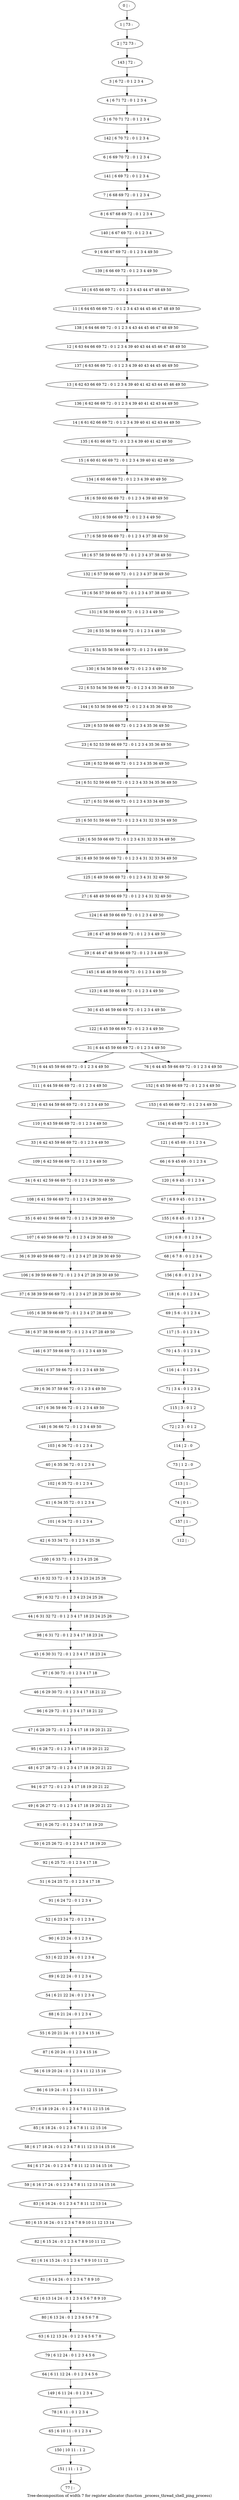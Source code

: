 digraph G {
graph [label="Tree-decomposition of width 7 for register allocator (function _process_thread_shell_ping_process)"]
0[label="0 | : "];
1[label="1 | 73 : "];
2[label="2 | 72 73 : "];
3[label="3 | 6 72 : 0 1 2 3 4 "];
4[label="4 | 6 71 72 : 0 1 2 3 4 "];
5[label="5 | 6 70 71 72 : 0 1 2 3 4 "];
6[label="6 | 6 69 70 72 : 0 1 2 3 4 "];
7[label="7 | 6 68 69 72 : 0 1 2 3 4 "];
8[label="8 | 6 67 68 69 72 : 0 1 2 3 4 "];
9[label="9 | 6 66 67 69 72 : 0 1 2 3 4 49 50 "];
10[label="10 | 6 65 66 69 72 : 0 1 2 3 4 43 44 47 48 49 50 "];
11[label="11 | 6 64 65 66 69 72 : 0 1 2 3 4 43 44 45 46 47 48 49 50 "];
12[label="12 | 6 63 64 66 69 72 : 0 1 2 3 4 39 40 43 44 45 46 47 48 49 50 "];
13[label="13 | 6 62 63 66 69 72 : 0 1 2 3 4 39 40 41 42 43 44 45 46 49 50 "];
14[label="14 | 6 61 62 66 69 72 : 0 1 2 3 4 39 40 41 42 43 44 49 50 "];
15[label="15 | 6 60 61 66 69 72 : 0 1 2 3 4 39 40 41 42 49 50 "];
16[label="16 | 6 59 60 66 69 72 : 0 1 2 3 4 39 40 49 50 "];
17[label="17 | 6 58 59 66 69 72 : 0 1 2 3 4 37 38 49 50 "];
18[label="18 | 6 57 58 59 66 69 72 : 0 1 2 3 4 37 38 49 50 "];
19[label="19 | 6 56 57 59 66 69 72 : 0 1 2 3 4 37 38 49 50 "];
20[label="20 | 6 55 56 59 66 69 72 : 0 1 2 3 4 49 50 "];
21[label="21 | 6 54 55 56 59 66 69 72 : 0 1 2 3 4 49 50 "];
22[label="22 | 6 53 54 56 59 66 69 72 : 0 1 2 3 4 35 36 49 50 "];
23[label="23 | 6 52 53 59 66 69 72 : 0 1 2 3 4 35 36 49 50 "];
24[label="24 | 6 51 52 59 66 69 72 : 0 1 2 3 4 33 34 35 36 49 50 "];
25[label="25 | 6 50 51 59 66 69 72 : 0 1 2 3 4 31 32 33 34 49 50 "];
26[label="26 | 6 49 50 59 66 69 72 : 0 1 2 3 4 31 32 33 34 49 50 "];
27[label="27 | 6 48 49 59 66 69 72 : 0 1 2 3 4 31 32 49 50 "];
28[label="28 | 6 47 48 59 66 69 72 : 0 1 2 3 4 49 50 "];
29[label="29 | 6 46 47 48 59 66 69 72 : 0 1 2 3 4 49 50 "];
30[label="30 | 6 45 46 59 66 69 72 : 0 1 2 3 4 49 50 "];
31[label="31 | 6 44 45 59 66 69 72 : 0 1 2 3 4 49 50 "];
32[label="32 | 6 43 44 59 66 69 72 : 0 1 2 3 4 49 50 "];
33[label="33 | 6 42 43 59 66 69 72 : 0 1 2 3 4 49 50 "];
34[label="34 | 6 41 42 59 66 69 72 : 0 1 2 3 4 29 30 49 50 "];
35[label="35 | 6 40 41 59 66 69 72 : 0 1 2 3 4 29 30 49 50 "];
36[label="36 | 6 39 40 59 66 69 72 : 0 1 2 3 4 27 28 29 30 49 50 "];
37[label="37 | 6 38 39 59 66 69 72 : 0 1 2 3 4 27 28 29 30 49 50 "];
38[label="38 | 6 37 38 59 66 69 72 : 0 1 2 3 4 27 28 49 50 "];
39[label="39 | 6 36 37 59 66 72 : 0 1 2 3 4 49 50 "];
40[label="40 | 6 35 36 72 : 0 1 2 3 4 "];
41[label="41 | 6 34 35 72 : 0 1 2 3 4 "];
42[label="42 | 6 33 34 72 : 0 1 2 3 4 25 26 "];
43[label="43 | 6 32 33 72 : 0 1 2 3 4 23 24 25 26 "];
44[label="44 | 6 31 32 72 : 0 1 2 3 4 17 18 23 24 25 26 "];
45[label="45 | 6 30 31 72 : 0 1 2 3 4 17 18 23 24 "];
46[label="46 | 6 29 30 72 : 0 1 2 3 4 17 18 21 22 "];
47[label="47 | 6 28 29 72 : 0 1 2 3 4 17 18 19 20 21 22 "];
48[label="48 | 6 27 28 72 : 0 1 2 3 4 17 18 19 20 21 22 "];
49[label="49 | 6 26 27 72 : 0 1 2 3 4 17 18 19 20 21 22 "];
50[label="50 | 6 25 26 72 : 0 1 2 3 4 17 18 19 20 "];
51[label="51 | 6 24 25 72 : 0 1 2 3 4 17 18 "];
52[label="52 | 6 23 24 72 : 0 1 2 3 4 "];
53[label="53 | 6 22 23 24 : 0 1 2 3 4 "];
54[label="54 | 6 21 22 24 : 0 1 2 3 4 "];
55[label="55 | 6 20 21 24 : 0 1 2 3 4 15 16 "];
56[label="56 | 6 19 20 24 : 0 1 2 3 4 11 12 15 16 "];
57[label="57 | 6 18 19 24 : 0 1 2 3 4 7 8 11 12 15 16 "];
58[label="58 | 6 17 18 24 : 0 1 2 3 4 7 8 11 12 13 14 15 16 "];
59[label="59 | 6 16 17 24 : 0 1 2 3 4 7 8 11 12 13 14 15 16 "];
60[label="60 | 6 15 16 24 : 0 1 2 3 4 7 8 9 10 11 12 13 14 "];
61[label="61 | 6 14 15 24 : 0 1 2 3 4 7 8 9 10 11 12 "];
62[label="62 | 6 13 14 24 : 0 1 2 3 4 5 6 7 8 9 10 "];
63[label="63 | 6 12 13 24 : 0 1 2 3 4 5 6 7 8 "];
64[label="64 | 6 11 12 24 : 0 1 2 3 4 5 6 "];
65[label="65 | 6 10 11 : 0 1 2 3 4 "];
66[label="66 | 6 9 45 69 : 0 1 2 3 4 "];
67[label="67 | 6 8 9 45 : 0 1 2 3 4 "];
68[label="68 | 6 7 8 : 0 1 2 3 4 "];
69[label="69 | 5 6 : 0 1 2 3 4 "];
70[label="70 | 4 5 : 0 1 2 3 4 "];
71[label="71 | 3 4 : 0 1 2 3 4 "];
72[label="72 | 2 3 : 0 1 2 "];
73[label="73 | 1 2 : 0 "];
74[label="74 | 0 1 : "];
75[label="75 | 6 44 45 59 66 69 72 : 0 1 2 3 4 49 50 "];
76[label="76 | 6 44 45 59 66 69 72 : 0 1 2 3 4 49 50 "];
77[label="77 | : "];
78[label="78 | 6 11 : 0 1 2 3 4 "];
79[label="79 | 6 12 24 : 0 1 2 3 4 5 6 "];
80[label="80 | 6 13 24 : 0 1 2 3 4 5 6 7 8 "];
81[label="81 | 6 14 24 : 0 1 2 3 4 7 8 9 10 "];
82[label="82 | 6 15 24 : 0 1 2 3 4 7 8 9 10 11 12 "];
83[label="83 | 6 16 24 : 0 1 2 3 4 7 8 11 12 13 14 "];
84[label="84 | 6 17 24 : 0 1 2 3 4 7 8 11 12 13 14 15 16 "];
85[label="85 | 6 18 24 : 0 1 2 3 4 7 8 11 12 15 16 "];
86[label="86 | 6 19 24 : 0 1 2 3 4 11 12 15 16 "];
87[label="87 | 6 20 24 : 0 1 2 3 4 15 16 "];
88[label="88 | 6 21 24 : 0 1 2 3 4 "];
89[label="89 | 6 22 24 : 0 1 2 3 4 "];
90[label="90 | 6 23 24 : 0 1 2 3 4 "];
91[label="91 | 6 24 72 : 0 1 2 3 4 "];
92[label="92 | 6 25 72 : 0 1 2 3 4 17 18 "];
93[label="93 | 6 26 72 : 0 1 2 3 4 17 18 19 20 "];
94[label="94 | 6 27 72 : 0 1 2 3 4 17 18 19 20 21 22 "];
95[label="95 | 6 28 72 : 0 1 2 3 4 17 18 19 20 21 22 "];
96[label="96 | 6 29 72 : 0 1 2 3 4 17 18 21 22 "];
97[label="97 | 6 30 72 : 0 1 2 3 4 17 18 "];
98[label="98 | 6 31 72 : 0 1 2 3 4 17 18 23 24 "];
99[label="99 | 6 32 72 : 0 1 2 3 4 23 24 25 26 "];
100[label="100 | 6 33 72 : 0 1 2 3 4 25 26 "];
101[label="101 | 6 34 72 : 0 1 2 3 4 "];
102[label="102 | 6 35 72 : 0 1 2 3 4 "];
103[label="103 | 6 36 72 : 0 1 2 3 4 "];
104[label="104 | 6 37 59 66 72 : 0 1 2 3 4 49 50 "];
105[label="105 | 6 38 59 66 69 72 : 0 1 2 3 4 27 28 49 50 "];
106[label="106 | 6 39 59 66 69 72 : 0 1 2 3 4 27 28 29 30 49 50 "];
107[label="107 | 6 40 59 66 69 72 : 0 1 2 3 4 29 30 49 50 "];
108[label="108 | 6 41 59 66 69 72 : 0 1 2 3 4 29 30 49 50 "];
109[label="109 | 6 42 59 66 69 72 : 0 1 2 3 4 49 50 "];
110[label="110 | 6 43 59 66 69 72 : 0 1 2 3 4 49 50 "];
111[label="111 | 6 44 59 66 69 72 : 0 1 2 3 4 49 50 "];
112[label="112 | : "];
113[label="113 | 1 : "];
114[label="114 | 2 : 0 "];
115[label="115 | 3 : 0 1 2 "];
116[label="116 | 4 : 0 1 2 3 4 "];
117[label="117 | 5 : 0 1 2 3 4 "];
118[label="118 | 6 : 0 1 2 3 4 "];
119[label="119 | 6 8 : 0 1 2 3 4 "];
120[label="120 | 6 9 45 : 0 1 2 3 4 "];
121[label="121 | 6 45 69 : 0 1 2 3 4 "];
122[label="122 | 6 45 59 66 69 72 : 0 1 2 3 4 49 50 "];
123[label="123 | 6 46 59 66 69 72 : 0 1 2 3 4 49 50 "];
124[label="124 | 6 48 59 66 69 72 : 0 1 2 3 4 49 50 "];
125[label="125 | 6 49 59 66 69 72 : 0 1 2 3 4 31 32 49 50 "];
126[label="126 | 6 50 59 66 69 72 : 0 1 2 3 4 31 32 33 34 49 50 "];
127[label="127 | 6 51 59 66 69 72 : 0 1 2 3 4 33 34 49 50 "];
128[label="128 | 6 52 59 66 69 72 : 0 1 2 3 4 35 36 49 50 "];
129[label="129 | 6 53 59 66 69 72 : 0 1 2 3 4 35 36 49 50 "];
130[label="130 | 6 54 56 59 66 69 72 : 0 1 2 3 4 49 50 "];
131[label="131 | 6 56 59 66 69 72 : 0 1 2 3 4 49 50 "];
132[label="132 | 6 57 59 66 69 72 : 0 1 2 3 4 37 38 49 50 "];
133[label="133 | 6 59 66 69 72 : 0 1 2 3 4 49 50 "];
134[label="134 | 6 60 66 69 72 : 0 1 2 3 4 39 40 49 50 "];
135[label="135 | 6 61 66 69 72 : 0 1 2 3 4 39 40 41 42 49 50 "];
136[label="136 | 6 62 66 69 72 : 0 1 2 3 4 39 40 41 42 43 44 49 50 "];
137[label="137 | 6 63 66 69 72 : 0 1 2 3 4 39 40 43 44 45 46 49 50 "];
138[label="138 | 6 64 66 69 72 : 0 1 2 3 4 43 44 45 46 47 48 49 50 "];
139[label="139 | 6 66 69 72 : 0 1 2 3 4 49 50 "];
140[label="140 | 6 67 69 72 : 0 1 2 3 4 "];
141[label="141 | 6 69 72 : 0 1 2 3 4 "];
142[label="142 | 6 70 72 : 0 1 2 3 4 "];
143[label="143 | 72 : "];
144[label="144 | 6 53 56 59 66 69 72 : 0 1 2 3 4 35 36 49 50 "];
145[label="145 | 6 46 48 59 66 69 72 : 0 1 2 3 4 49 50 "];
146[label="146 | 6 37 59 66 69 72 : 0 1 2 3 4 49 50 "];
147[label="147 | 6 36 59 66 72 : 0 1 2 3 4 49 50 "];
148[label="148 | 6 36 66 72 : 0 1 2 3 4 49 50 "];
149[label="149 | 6 11 24 : 0 1 2 3 4 "];
150[label="150 | 10 11 : 1 2 "];
151[label="151 | 11 : 1 2 "];
152[label="152 | 6 45 59 66 69 72 : 0 1 2 3 4 49 50 "];
153[label="153 | 6 45 66 69 72 : 0 1 2 3 4 49 50 "];
154[label="154 | 6 45 69 72 : 0 1 2 3 4 "];
155[label="155 | 6 8 45 : 0 1 2 3 4 "];
156[label="156 | 6 8 : 0 1 2 3 4 "];
157[label="157 | 1 : "];
0->1 ;
1->2 ;
3->4 ;
4->5 ;
7->8 ;
10->11 ;
17->18 ;
20->21 ;
28->29 ;
31->75 ;
31->76 ;
78->65 ;
79->64 ;
63->79 ;
80->63 ;
62->80 ;
81->62 ;
61->81 ;
82->61 ;
60->82 ;
83->60 ;
59->83 ;
84->59 ;
58->84 ;
85->58 ;
57->85 ;
86->57 ;
56->86 ;
87->56 ;
55->87 ;
88->55 ;
54->88 ;
89->54 ;
53->89 ;
90->53 ;
52->90 ;
91->52 ;
51->91 ;
92->51 ;
50->92 ;
93->50 ;
49->93 ;
94->49 ;
48->94 ;
95->48 ;
47->95 ;
96->47 ;
46->96 ;
97->46 ;
45->97 ;
98->45 ;
44->98 ;
99->44 ;
43->99 ;
100->43 ;
42->100 ;
101->42 ;
41->101 ;
102->41 ;
40->102 ;
103->40 ;
104->39 ;
105->38 ;
37->105 ;
106->37 ;
36->106 ;
107->36 ;
35->107 ;
108->35 ;
34->108 ;
109->34 ;
33->109 ;
110->33 ;
32->110 ;
111->32 ;
75->111 ;
113->74 ;
73->113 ;
114->73 ;
72->114 ;
115->72 ;
71->115 ;
116->71 ;
70->116 ;
117->70 ;
69->117 ;
118->69 ;
119->68 ;
120->67 ;
66->120 ;
121->66 ;
122->31 ;
30->122 ;
123->30 ;
124->28 ;
27->124 ;
125->27 ;
26->125 ;
126->26 ;
25->126 ;
127->25 ;
24->127 ;
128->24 ;
23->128 ;
129->23 ;
130->22 ;
21->130 ;
131->20 ;
19->131 ;
132->19 ;
18->132 ;
133->17 ;
16->133 ;
134->16 ;
15->134 ;
135->15 ;
14->135 ;
136->14 ;
13->136 ;
137->13 ;
12->137 ;
138->12 ;
11->138 ;
139->10 ;
9->139 ;
140->9 ;
8->140 ;
141->7 ;
6->141 ;
142->6 ;
5->142 ;
143->3 ;
2->143 ;
144->129 ;
22->144 ;
145->123 ;
29->145 ;
146->104 ;
38->146 ;
39->147 ;
148->103 ;
147->148 ;
149->78 ;
64->149 ;
65->150 ;
151->77 ;
150->151 ;
76->152 ;
152->153 ;
154->121 ;
153->154 ;
155->119 ;
67->155 ;
156->118 ;
68->156 ;
157->112 ;
74->157 ;
}

